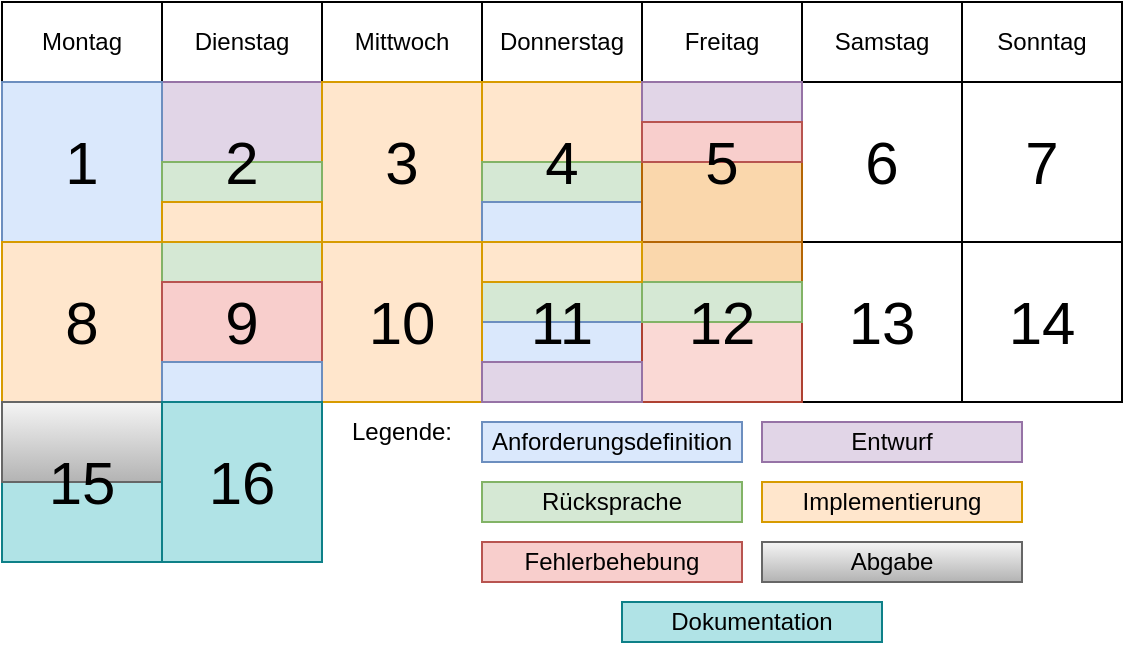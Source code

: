 <mxfile version="24.2.0" type="github">
  <diagram name="Page-1" id="XaQxuTQxjTYQHuP70az_">
    <mxGraphModel dx="1185" dy="627" grid="1" gridSize="10" guides="1" tooltips="1" connect="1" arrows="1" fold="1" page="1" pageScale="1" pageWidth="850" pageHeight="1100" math="0" shadow="0">
      <root>
        <mxCell id="0" />
        <mxCell id="1" parent="0" />
        <mxCell id="x3Pfvjwo-IJ7kbT0H8F--2" value="" style="rounded=0;whiteSpace=wrap;html=1;fillColor=none;" vertex="1" parent="1">
          <mxGeometry x="80" y="40" width="80" height="40" as="geometry" />
        </mxCell>
        <mxCell id="x3Pfvjwo-IJ7kbT0H8F--3" value="" style="rounded=0;whiteSpace=wrap;html=1;fillColor=none;" vertex="1" parent="1">
          <mxGeometry x="160" y="40" width="80" height="40" as="geometry" />
        </mxCell>
        <mxCell id="x3Pfvjwo-IJ7kbT0H8F--4" value="" style="rounded=0;whiteSpace=wrap;html=1;fillColor=none;" vertex="1" parent="1">
          <mxGeometry x="320" y="40" width="80" height="40" as="geometry" />
        </mxCell>
        <mxCell id="x3Pfvjwo-IJ7kbT0H8F--5" value="" style="rounded=0;whiteSpace=wrap;html=1;fillColor=none;" vertex="1" parent="1">
          <mxGeometry x="240" y="40" width="80" height="40" as="geometry" />
        </mxCell>
        <mxCell id="x3Pfvjwo-IJ7kbT0H8F--6" value="" style="rounded=0;whiteSpace=wrap;html=1;fillColor=none;" vertex="1" parent="1">
          <mxGeometry x="480" y="40" width="80" height="40" as="geometry" />
        </mxCell>
        <mxCell id="x3Pfvjwo-IJ7kbT0H8F--7" value="" style="rounded=0;whiteSpace=wrap;html=1;fillColor=none;" vertex="1" parent="1">
          <mxGeometry x="400" y="40" width="80" height="40" as="geometry" />
        </mxCell>
        <mxCell id="x3Pfvjwo-IJ7kbT0H8F--8" value="" style="rounded=0;whiteSpace=wrap;html=1;fillColor=none;" vertex="1" parent="1">
          <mxGeometry x="560" y="40" width="80" height="40" as="geometry" />
        </mxCell>
        <mxCell id="x3Pfvjwo-IJ7kbT0H8F--9" value="Montag" style="text;html=1;align=center;verticalAlign=middle;whiteSpace=wrap;rounded=0;" vertex="1" parent="1">
          <mxGeometry x="80" y="40" width="80" height="40" as="geometry" />
        </mxCell>
        <mxCell id="x3Pfvjwo-IJ7kbT0H8F--10" value="Dienstag" style="text;html=1;align=center;verticalAlign=middle;whiteSpace=wrap;rounded=0;" vertex="1" parent="1">
          <mxGeometry x="160" y="40" width="80" height="40" as="geometry" />
        </mxCell>
        <mxCell id="x3Pfvjwo-IJ7kbT0H8F--11" value="Mittwoch" style="text;html=1;align=center;verticalAlign=middle;whiteSpace=wrap;rounded=0;" vertex="1" parent="1">
          <mxGeometry x="240" y="40" width="80" height="40" as="geometry" />
        </mxCell>
        <mxCell id="x3Pfvjwo-IJ7kbT0H8F--12" value="Donnerstag" style="text;html=1;align=center;verticalAlign=middle;whiteSpace=wrap;rounded=0;" vertex="1" parent="1">
          <mxGeometry x="320" y="40" width="80" height="40" as="geometry" />
        </mxCell>
        <mxCell id="x3Pfvjwo-IJ7kbT0H8F--13" value="Freitag" style="text;html=1;align=center;verticalAlign=middle;whiteSpace=wrap;rounded=0;" vertex="1" parent="1">
          <mxGeometry x="400" y="40" width="80" height="40" as="geometry" />
        </mxCell>
        <mxCell id="x3Pfvjwo-IJ7kbT0H8F--14" value="Sonntag" style="text;html=1;align=center;verticalAlign=middle;whiteSpace=wrap;rounded=0;" vertex="1" parent="1">
          <mxGeometry x="560" y="40" width="80" height="40" as="geometry" />
        </mxCell>
        <mxCell id="x3Pfvjwo-IJ7kbT0H8F--15" value="Samstag" style="text;html=1;align=center;verticalAlign=middle;whiteSpace=wrap;rounded=0;" vertex="1" parent="1">
          <mxGeometry x="480" y="40" width="80" height="40" as="geometry" />
        </mxCell>
        <mxCell id="x3Pfvjwo-IJ7kbT0H8F--26" value="" style="whiteSpace=wrap;html=1;aspect=fixed;fillColor=none;" vertex="1" parent="1">
          <mxGeometry x="80" y="80" width="80" height="80" as="geometry" />
        </mxCell>
        <mxCell id="x3Pfvjwo-IJ7kbT0H8F--31" value="" style="whiteSpace=wrap;html=1;aspect=fixed;fillColor=none;" vertex="1" parent="1">
          <mxGeometry x="160" y="80" width="80" height="80" as="geometry" />
        </mxCell>
        <mxCell id="x3Pfvjwo-IJ7kbT0H8F--33" value="" style="whiteSpace=wrap;html=1;aspect=fixed;fillColor=none;" vertex="1" parent="1">
          <mxGeometry x="240" y="80" width="80" height="80" as="geometry" />
        </mxCell>
        <mxCell id="x3Pfvjwo-IJ7kbT0H8F--35" value="" style="whiteSpace=wrap;html=1;aspect=fixed;fillColor=none;" vertex="1" parent="1">
          <mxGeometry x="320" y="80" width="80" height="80" as="geometry" />
        </mxCell>
        <mxCell id="x3Pfvjwo-IJ7kbT0H8F--37" value="" style="whiteSpace=wrap;html=1;aspect=fixed;fillColor=none;" vertex="1" parent="1">
          <mxGeometry x="400" y="80" width="80" height="80" as="geometry" />
        </mxCell>
        <mxCell id="x3Pfvjwo-IJ7kbT0H8F--39" value="" style="whiteSpace=wrap;html=1;aspect=fixed;fillColor=none;" vertex="1" parent="1">
          <mxGeometry x="480" y="80" width="80" height="80" as="geometry" />
        </mxCell>
        <mxCell id="x3Pfvjwo-IJ7kbT0H8F--40" value="6" style="text;html=1;align=center;verticalAlign=middle;whiteSpace=wrap;rounded=0;fontSize=30;" vertex="1" parent="1">
          <mxGeometry x="480" y="80" width="80" height="80" as="geometry" />
        </mxCell>
        <mxCell id="x3Pfvjwo-IJ7kbT0H8F--41" value="" style="whiteSpace=wrap;html=1;aspect=fixed;fillColor=none;" vertex="1" parent="1">
          <mxGeometry x="560" y="80" width="80" height="80" as="geometry" />
        </mxCell>
        <mxCell id="x3Pfvjwo-IJ7kbT0H8F--42" value="7" style="text;html=1;align=center;verticalAlign=middle;whiteSpace=wrap;rounded=0;fontSize=30;" vertex="1" parent="1">
          <mxGeometry x="560" y="80" width="80" height="80" as="geometry" />
        </mxCell>
        <mxCell id="x3Pfvjwo-IJ7kbT0H8F--43" value="" style="whiteSpace=wrap;html=1;aspect=fixed;fillColor=none;" vertex="1" parent="1">
          <mxGeometry x="80" y="160" width="80" height="80" as="geometry" />
        </mxCell>
        <mxCell id="x3Pfvjwo-IJ7kbT0H8F--45" value="" style="whiteSpace=wrap;html=1;aspect=fixed;fillColor=none;" vertex="1" parent="1">
          <mxGeometry x="160" y="160" width="80" height="80" as="geometry" />
        </mxCell>
        <mxCell id="x3Pfvjwo-IJ7kbT0H8F--47" value="" style="whiteSpace=wrap;html=1;aspect=fixed;fillColor=none;" vertex="1" parent="1">
          <mxGeometry x="240" y="160" width="80" height="80" as="geometry" />
        </mxCell>
        <mxCell id="x3Pfvjwo-IJ7kbT0H8F--49" value="" style="whiteSpace=wrap;html=1;aspect=fixed;fillColor=none;" vertex="1" parent="1">
          <mxGeometry x="320" y="160" width="80" height="80" as="geometry" />
        </mxCell>
        <mxCell id="x3Pfvjwo-IJ7kbT0H8F--51" value="" style="whiteSpace=wrap;html=1;aspect=fixed;fillColor=none;" vertex="1" parent="1">
          <mxGeometry x="400" y="160" width="80" height="80" as="geometry" />
        </mxCell>
        <mxCell id="x3Pfvjwo-IJ7kbT0H8F--53" value="" style="whiteSpace=wrap;html=1;aspect=fixed;fillColor=none;" vertex="1" parent="1">
          <mxGeometry x="480" y="160" width="80" height="80" as="geometry" />
        </mxCell>
        <mxCell id="x3Pfvjwo-IJ7kbT0H8F--54" value="13" style="text;html=1;align=center;verticalAlign=middle;whiteSpace=wrap;rounded=0;fontSize=30;" vertex="1" parent="1">
          <mxGeometry x="480" y="160" width="80" height="80" as="geometry" />
        </mxCell>
        <mxCell id="x3Pfvjwo-IJ7kbT0H8F--55" value="" style="whiteSpace=wrap;html=1;aspect=fixed;fillColor=none;" vertex="1" parent="1">
          <mxGeometry x="560" y="160" width="80" height="80" as="geometry" />
        </mxCell>
        <mxCell id="x3Pfvjwo-IJ7kbT0H8F--56" value="14" style="text;html=1;align=center;verticalAlign=middle;whiteSpace=wrap;rounded=0;fontSize=30;" vertex="1" parent="1">
          <mxGeometry x="560" y="160" width="80" height="80" as="geometry" />
        </mxCell>
        <mxCell id="x3Pfvjwo-IJ7kbT0H8F--57" value="" style="whiteSpace=wrap;html=1;aspect=fixed;fillColor=none;" vertex="1" parent="1">
          <mxGeometry x="80" y="240" width="80" height="80" as="geometry" />
        </mxCell>
        <mxCell id="x3Pfvjwo-IJ7kbT0H8F--59" value="" style="whiteSpace=wrap;html=1;aspect=fixed;fillColor=none;" vertex="1" parent="1">
          <mxGeometry x="160" y="240" width="80" height="80" as="geometry" />
        </mxCell>
        <mxCell id="x3Pfvjwo-IJ7kbT0H8F--89" value="Anforderungsdefinition" style="rounded=0;whiteSpace=wrap;html=1;fillColor=#dae8fc;strokeColor=#6c8ebf;" vertex="1" parent="1">
          <mxGeometry x="320" y="250" width="130" height="20" as="geometry" />
        </mxCell>
        <mxCell id="x3Pfvjwo-IJ7kbT0H8F--91" value="Implementierung" style="rounded=0;whiteSpace=wrap;html=1;fillColor=#ffe6cc;strokeColor=#d79b00;" vertex="1" parent="1">
          <mxGeometry x="460" y="280" width="130" height="20" as="geometry" />
        </mxCell>
        <mxCell id="x3Pfvjwo-IJ7kbT0H8F--97" value="Rücksprache" style="rounded=0;whiteSpace=wrap;html=1;fillColor=#d5e8d4;strokeColor=#82b366;" vertex="1" parent="1">
          <mxGeometry x="320" y="280" width="130" height="20" as="geometry" />
        </mxCell>
        <mxCell id="x3Pfvjwo-IJ7kbT0H8F--102" value="Abgabe" style="text;html=1;align=center;verticalAlign=middle;whiteSpace=wrap;rounded=0;fillColor=#f5f5f5;strokeColor=#666666;gradientColor=#b3b3b3;" vertex="1" parent="1">
          <mxGeometry x="460" y="310" width="130" height="20" as="geometry" />
        </mxCell>
        <mxCell id="x3Pfvjwo-IJ7kbT0H8F--104" value="" style="rounded=0;whiteSpace=wrap;html=1;fillColor=#d5e8d4;strokeColor=#82b366;" vertex="1" parent="1">
          <mxGeometry x="320" y="180" width="80" height="20" as="geometry" />
        </mxCell>
        <mxCell id="x3Pfvjwo-IJ7kbT0H8F--118" value="" style="whiteSpace=wrap;html=1;aspect=fixed;fillColor=none;" vertex="1" parent="1">
          <mxGeometry x="400" y="160" width="80" height="80" as="geometry" />
        </mxCell>
        <mxCell id="x3Pfvjwo-IJ7kbT0H8F--119" value="" style="rounded=0;whiteSpace=wrap;html=1;fillColor=#dae8fc;strokeColor=#6c8ebf;" vertex="1" parent="1">
          <mxGeometry x="320" y="200" width="80" height="20" as="geometry" />
        </mxCell>
        <mxCell id="x3Pfvjwo-IJ7kbT0H8F--120" value="" style="rounded=0;whiteSpace=wrap;html=1;fillColor=#fad7ac;strokeColor=#b46504;" vertex="1" parent="1">
          <mxGeometry x="400" y="160" width="80" height="20" as="geometry" />
        </mxCell>
        <mxCell id="x3Pfvjwo-IJ7kbT0H8F--129" value="" style="whiteSpace=wrap;html=1;aspect=fixed;fillColor=none;" vertex="1" parent="1">
          <mxGeometry x="80" y="240" width="80" height="80" as="geometry" />
        </mxCell>
        <mxCell id="x3Pfvjwo-IJ7kbT0H8F--134" value="Fehlerbehebung" style="rounded=0;whiteSpace=wrap;html=1;fillColor=#f8cecc;strokeColor=#b85450;" vertex="1" parent="1">
          <mxGeometry x="320" y="310" width="130" height="20" as="geometry" />
        </mxCell>
        <mxCell id="x3Pfvjwo-IJ7kbT0H8F--136" value="" style="whiteSpace=wrap;html=1;aspect=fixed;fillColor=none;" vertex="1" parent="1">
          <mxGeometry x="320" y="80" width="80" height="80" as="geometry" />
        </mxCell>
        <mxCell id="x3Pfvjwo-IJ7kbT0H8F--138" value="" style="rounded=0;whiteSpace=wrap;html=1;fillColor=#e1d5e7;strokeColor=#9673a6;" vertex="1" parent="1">
          <mxGeometry x="160" y="80" width="80" height="40" as="geometry" />
        </mxCell>
        <mxCell id="x3Pfvjwo-IJ7kbT0H8F--139" value="1" style="text;html=1;align=center;verticalAlign=middle;whiteSpace=wrap;rounded=0;fontSize=30;fillColor=none;strokeColor=none;strokeWidth=1;shadow=0;glass=0;labelBackgroundColor=none;labelBorderColor=none;textShadow=0;fontStyle=0" vertex="1" parent="1">
          <mxGeometry x="80" y="80" width="80" height="80" as="geometry" />
        </mxCell>
        <mxCell id="x3Pfvjwo-IJ7kbT0H8F--156" value="Legende:" style="text;html=1;align=center;verticalAlign=middle;whiteSpace=wrap;rounded=0;" vertex="1" parent="1">
          <mxGeometry x="250" y="240" width="60" height="30" as="geometry" />
        </mxCell>
        <mxCell id="x3Pfvjwo-IJ7kbT0H8F--158" value="Entwurf" style="rounded=0;whiteSpace=wrap;html=1;fillColor=#e1d5e7;strokeColor=#9673a6;" vertex="1" parent="1">
          <mxGeometry x="460" y="250" width="130" height="20" as="geometry" />
        </mxCell>
        <mxCell id="x3Pfvjwo-IJ7kbT0H8F--162" value="" style="rounded=0;whiteSpace=wrap;html=1;fillColor=#dae8fc;strokeColor=#6c8ebf;" vertex="1" parent="1">
          <mxGeometry x="80" y="80" width="80" height="80" as="geometry" />
        </mxCell>
        <mxCell id="x3Pfvjwo-IJ7kbT0H8F--165" value="" style="rounded=0;whiteSpace=wrap;html=1;fillColor=#ffe6cc;strokeColor=#d79b00;" vertex="1" parent="1">
          <mxGeometry x="240" y="80" width="80" height="80" as="geometry" />
        </mxCell>
        <mxCell id="x3Pfvjwo-IJ7kbT0H8F--166" value="" style="rounded=0;whiteSpace=wrap;html=1;fillColor=#ffe6cc;strokeColor=#d79b00;" vertex="1" parent="1">
          <mxGeometry x="320" y="80" width="80" height="40" as="geometry" />
        </mxCell>
        <mxCell id="x3Pfvjwo-IJ7kbT0H8F--167" value="" style="rounded=0;whiteSpace=wrap;html=1;fillColor=#e1d5e7;strokeColor=#9673a6;" vertex="1" parent="1">
          <mxGeometry x="400" y="80" width="80" height="20" as="geometry" />
        </mxCell>
        <mxCell id="x3Pfvjwo-IJ7kbT0H8F--168" value="" style="rounded=0;whiteSpace=wrap;html=1;fillColor=#ffe6cc;strokeColor=#d79b00;" vertex="1" parent="1">
          <mxGeometry x="80" y="160" width="80" height="80" as="geometry" />
        </mxCell>
        <mxCell id="x3Pfvjwo-IJ7kbT0H8F--169" value="" style="rounded=0;whiteSpace=wrap;html=1;fillColor=#d5e8d4;strokeColor=#82b366;" vertex="1" parent="1">
          <mxGeometry x="160" y="160" width="80" height="20" as="geometry" />
        </mxCell>
        <mxCell id="x3Pfvjwo-IJ7kbT0H8F--170" value="" style="rounded=0;whiteSpace=wrap;html=1;fillColor=#ffe6cc;strokeColor=#d79b00;" vertex="1" parent="1">
          <mxGeometry x="240" y="160" width="80" height="80" as="geometry" />
        </mxCell>
        <mxCell id="x3Pfvjwo-IJ7kbT0H8F--172" value="" style="rounded=0;whiteSpace=wrap;html=1;fillColor=#d5e8d4;strokeColor=#82b366;" vertex="1" parent="1">
          <mxGeometry x="160" y="120" width="80" height="20" as="geometry" />
        </mxCell>
        <mxCell id="x3Pfvjwo-IJ7kbT0H8F--173" value="" style="rounded=0;whiteSpace=wrap;html=1;fillColor=#ffe6cc;strokeColor=#d79b00;" vertex="1" parent="1">
          <mxGeometry x="160" y="140" width="80" height="20" as="geometry" />
        </mxCell>
        <mxCell id="x3Pfvjwo-IJ7kbT0H8F--174" value="" style="rounded=0;whiteSpace=wrap;html=1;fillColor=#d5e8d4;strokeColor=#82b366;" vertex="1" parent="1">
          <mxGeometry x="320" y="120" width="80" height="20" as="geometry" />
        </mxCell>
        <mxCell id="x3Pfvjwo-IJ7kbT0H8F--175" value="" style="rounded=0;whiteSpace=wrap;html=1;fillColor=#dae8fc;strokeColor=#6c8ebf;" vertex="1" parent="1">
          <mxGeometry x="320" y="140" width="80" height="20" as="geometry" />
        </mxCell>
        <mxCell id="x3Pfvjwo-IJ7kbT0H8F--176" value="" style="rounded=0;whiteSpace=wrap;html=1;fillColor=#fad7ac;strokeColor=#b46504;" vertex="1" parent="1">
          <mxGeometry x="400" y="120" width="80" height="40" as="geometry" />
        </mxCell>
        <mxCell id="x3Pfvjwo-IJ7kbT0H8F--177" value="" style="rounded=0;whiteSpace=wrap;html=1;fillColor=#f8cecc;strokeColor=#b85450;" vertex="1" parent="1">
          <mxGeometry x="160" y="180" width="80" height="40" as="geometry" />
        </mxCell>
        <mxCell id="x3Pfvjwo-IJ7kbT0H8F--178" value="" style="rounded=0;whiteSpace=wrap;html=1;fillColor=#dae8fc;strokeColor=#6c8ebf;" vertex="1" parent="1">
          <mxGeometry x="160" y="220" width="80" height="20" as="geometry" />
        </mxCell>
        <mxCell id="x3Pfvjwo-IJ7kbT0H8F--179" value="" style="rounded=0;whiteSpace=wrap;html=1;fillColor=#fad9d5;strokeColor=#ae4132;" vertex="1" parent="1">
          <mxGeometry x="400" y="200" width="80" height="40" as="geometry" />
        </mxCell>
        <mxCell id="x3Pfvjwo-IJ7kbT0H8F--180" value="" style="rounded=0;whiteSpace=wrap;html=1;fillColor=#d5e8d4;strokeColor=#82b366;" vertex="1" parent="1">
          <mxGeometry x="400" y="180" width="80" height="20" as="geometry" />
        </mxCell>
        <mxCell id="x3Pfvjwo-IJ7kbT0H8F--181" value="" style="rounded=0;whiteSpace=wrap;html=1;fillColor=#b0e3e6;strokeColor=#0e8088;" vertex="1" parent="1">
          <mxGeometry x="80" y="280" width="80" height="40" as="geometry" />
        </mxCell>
        <mxCell id="x3Pfvjwo-IJ7kbT0H8F--183" value="" style="rounded=0;whiteSpace=wrap;html=1;fillColor=#ffe6cc;strokeColor=#d79b00;" vertex="1" parent="1">
          <mxGeometry x="320" y="160" width="80" height="20" as="geometry" />
        </mxCell>
        <mxCell id="x3Pfvjwo-IJ7kbT0H8F--184" value="" style="rounded=0;whiteSpace=wrap;html=1;fillColor=#e1d5e7;strokeColor=#9673a6;" vertex="1" parent="1">
          <mxGeometry x="320" y="220" width="80" height="20" as="geometry" />
        </mxCell>
        <mxCell id="x3Pfvjwo-IJ7kbT0H8F--185" value="" style="rounded=0;whiteSpace=wrap;html=1;fillColor=#f5f5f5;strokeColor=#666666;gradientColor=#b3b3b3;" vertex="1" parent="1">
          <mxGeometry x="80" y="240" width="80" height="40" as="geometry" />
        </mxCell>
        <mxCell id="x3Pfvjwo-IJ7kbT0H8F--186" value="1" style="text;html=1;align=center;verticalAlign=middle;whiteSpace=wrap;rounded=0;fontSize=30;fillColor=none;strokeColor=none;strokeWidth=1;shadow=0;glass=0;labelBackgroundColor=none;labelBorderColor=none;textShadow=0;fontStyle=0" vertex="1" parent="1">
          <mxGeometry x="80" y="80" width="80" height="80" as="geometry" />
        </mxCell>
        <mxCell id="x3Pfvjwo-IJ7kbT0H8F--187" value="2" style="text;html=1;align=center;verticalAlign=middle;whiteSpace=wrap;rounded=0;fontSize=30;fillColor=none;strokeColor=none;strokeWidth=1;shadow=0;glass=0;labelBackgroundColor=none;labelBorderColor=none;textShadow=0;fontStyle=0" vertex="1" parent="1">
          <mxGeometry x="160" y="80" width="80" height="80" as="geometry" />
        </mxCell>
        <mxCell id="x3Pfvjwo-IJ7kbT0H8F--188" value="3" style="text;html=1;align=center;verticalAlign=middle;whiteSpace=wrap;rounded=0;fontSize=30;fillColor=none;strokeColor=none;strokeWidth=1;shadow=0;glass=0;labelBackgroundColor=none;labelBorderColor=none;textShadow=0;fontStyle=0" vertex="1" parent="1">
          <mxGeometry x="240" y="80" width="80" height="80" as="geometry" />
        </mxCell>
        <mxCell id="x3Pfvjwo-IJ7kbT0H8F--189" value="4" style="text;html=1;align=center;verticalAlign=middle;whiteSpace=wrap;rounded=0;fontSize=30;fillColor=none;strokeColor=none;strokeWidth=1;shadow=0;glass=0;labelBackgroundColor=none;labelBorderColor=none;textShadow=0;fontStyle=0" vertex="1" parent="1">
          <mxGeometry x="320" y="80" width="80" height="80" as="geometry" />
        </mxCell>
        <mxCell id="x3Pfvjwo-IJ7kbT0H8F--191" value="8" style="text;html=1;align=center;verticalAlign=middle;whiteSpace=wrap;rounded=0;fontSize=30;fillColor=none;strokeColor=none;strokeWidth=1;shadow=0;glass=0;labelBackgroundColor=none;labelBorderColor=none;textShadow=0;fontStyle=0" vertex="1" parent="1">
          <mxGeometry x="80" y="160" width="80" height="80" as="geometry" />
        </mxCell>
        <mxCell id="x3Pfvjwo-IJ7kbT0H8F--192" value="9" style="text;html=1;align=center;verticalAlign=middle;whiteSpace=wrap;rounded=0;fontSize=30;fillColor=none;strokeColor=none;strokeWidth=1;shadow=0;glass=0;labelBackgroundColor=none;labelBorderColor=none;textShadow=0;fontStyle=0" vertex="1" parent="1">
          <mxGeometry x="160" y="160" width="80" height="80" as="geometry" />
        </mxCell>
        <mxCell id="x3Pfvjwo-IJ7kbT0H8F--193" value="10" style="text;html=1;align=center;verticalAlign=middle;whiteSpace=wrap;rounded=0;fontSize=30;fillColor=none;strokeColor=none;strokeWidth=1;shadow=0;glass=0;labelBackgroundColor=none;labelBorderColor=none;textShadow=0;fontStyle=0" vertex="1" parent="1">
          <mxGeometry x="240" y="160" width="80" height="80" as="geometry" />
        </mxCell>
        <mxCell id="x3Pfvjwo-IJ7kbT0H8F--194" value="11" style="text;html=1;align=center;verticalAlign=middle;whiteSpace=wrap;rounded=0;fontSize=30;fillColor=none;strokeColor=none;strokeWidth=1;shadow=0;glass=0;labelBackgroundColor=none;labelBorderColor=none;textShadow=0;fontStyle=0" vertex="1" parent="1">
          <mxGeometry x="320" y="160" width="80" height="80" as="geometry" />
        </mxCell>
        <mxCell id="x3Pfvjwo-IJ7kbT0H8F--195" value="12" style="text;html=1;align=center;verticalAlign=middle;whiteSpace=wrap;rounded=0;fontSize=30;fillColor=none;strokeColor=none;strokeWidth=1;shadow=0;glass=0;labelBackgroundColor=none;labelBorderColor=none;textShadow=0;fontStyle=0" vertex="1" parent="1">
          <mxGeometry x="400" y="160" width="80" height="80" as="geometry" />
        </mxCell>
        <mxCell id="x3Pfvjwo-IJ7kbT0H8F--196" value="15" style="text;html=1;align=center;verticalAlign=middle;whiteSpace=wrap;rounded=0;fontSize=30;fillColor=none;strokeColor=none;strokeWidth=1;shadow=0;glass=0;labelBackgroundColor=none;labelBorderColor=none;textShadow=0;fontStyle=0" vertex="1" parent="1">
          <mxGeometry x="80" y="240" width="80" height="80" as="geometry" />
        </mxCell>
        <mxCell id="x3Pfvjwo-IJ7kbT0H8F--198" value="Dokumentation" style="rounded=0;whiteSpace=wrap;html=1;fillColor=#b0e3e6;strokeColor=#0e8088;" vertex="1" parent="1">
          <mxGeometry x="390" y="340" width="130" height="20" as="geometry" />
        </mxCell>
        <mxCell id="x3Pfvjwo-IJ7kbT0H8F--199" value="" style="rounded=0;whiteSpace=wrap;html=1;fillColor=#b0e3e6;strokeColor=#0e8088;" vertex="1" parent="1">
          <mxGeometry x="160" y="240" width="80" height="80" as="geometry" />
        </mxCell>
        <mxCell id="x3Pfvjwo-IJ7kbT0H8F--197" value="16" style="text;html=1;align=center;verticalAlign=middle;whiteSpace=wrap;rounded=0;fontSize=30;fillColor=none;strokeColor=none;strokeWidth=1;shadow=0;glass=0;labelBackgroundColor=none;labelBorderColor=none;textShadow=0;fontStyle=0" vertex="1" parent="1">
          <mxGeometry x="160" y="240" width="80" height="80" as="geometry" />
        </mxCell>
        <mxCell id="x3Pfvjwo-IJ7kbT0H8F--200" value="" style="rounded=0;whiteSpace=wrap;html=1;fillColor=#f8cecc;strokeColor=#b85450;" vertex="1" parent="1">
          <mxGeometry x="400" y="100" width="80" height="20" as="geometry" />
        </mxCell>
        <mxCell id="x3Pfvjwo-IJ7kbT0H8F--190" value="5" style="text;html=1;align=center;verticalAlign=middle;whiteSpace=wrap;rounded=0;fontSize=30;fillColor=none;strokeColor=none;strokeWidth=1;shadow=0;glass=0;labelBackgroundColor=none;labelBorderColor=none;textShadow=0;fontStyle=0" vertex="1" parent="1">
          <mxGeometry x="400" y="80" width="80" height="80" as="geometry" />
        </mxCell>
      </root>
    </mxGraphModel>
  </diagram>
</mxfile>
